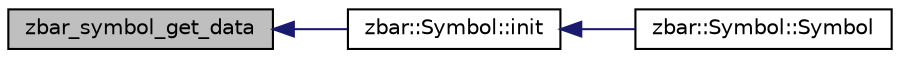 digraph G
{
  edge [fontname="Helvetica",fontsize="10",labelfontname="Helvetica",labelfontsize="10"];
  node [fontname="Helvetica",fontsize="10",shape=record];
  rankdir=LR;
  Node1 [label="zbar_symbol_get_data",height=0.2,width=0.4,color="black", fillcolor="grey75", style="filled" fontcolor="black"];
  Node1 -> Node2 [dir=back,color="midnightblue",fontsize="10",style="solid",fontname="Helvetica"];
  Node2 [label="zbar::Symbol::init",height=0.2,width=0.4,color="black", fillcolor="white", style="filled",URL="$classzbar_1_1_symbol.html#a914fc886337e14002171dd3e89aa0c5a",tooltip="(re)initialize Symbol from C symbol object."];
  Node2 -> Node3 [dir=back,color="midnightblue",fontsize="10",style="solid",fontname="Helvetica"];
  Node3 [label="zbar::Symbol::Symbol",height=0.2,width=0.4,color="black", fillcolor="white", style="filled",URL="$classzbar_1_1_symbol.html#afd11227460e70ec1b45d5e9f90a0b9ee",tooltip="constructor."];
}
